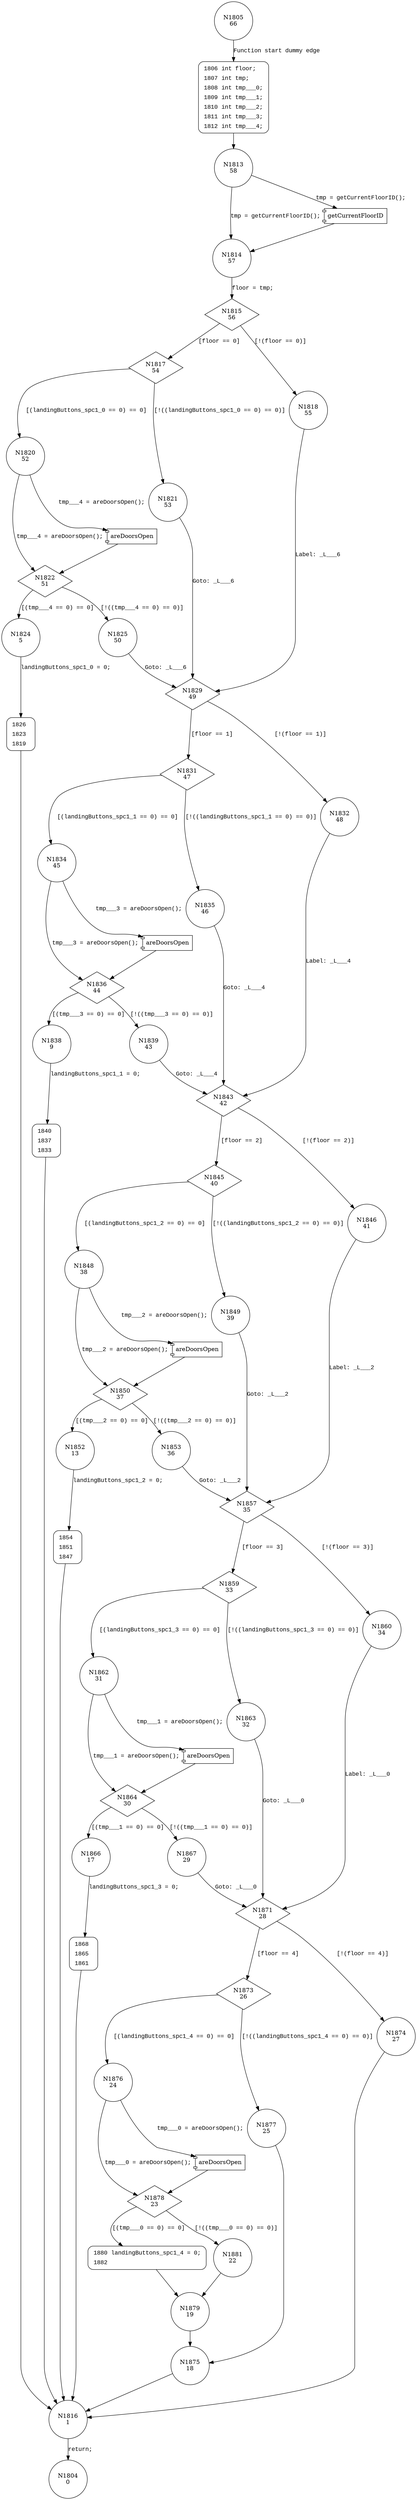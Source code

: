 digraph __utac_acc__Specification1_spec__3 {
1805 [shape="circle" label="N1805\n66"]
1806 [shape="circle" label="N1806\n65"]
1813 [shape="circle" label="N1813\n58"]
1814 [shape="circle" label="N1814\n57"]
1815 [shape="diamond" label="N1815\n56"]
1817 [shape="diamond" label="N1817\n54"]
1818 [shape="circle" label="N1818\n55"]
1829 [shape="diamond" label="N1829\n49"]
1831 [shape="diamond" label="N1831\n47"]
1832 [shape="circle" label="N1832\n48"]
1843 [shape="diamond" label="N1843\n42"]
1845 [shape="diamond" label="N1845\n40"]
1846 [shape="circle" label="N1846\n41"]
1857 [shape="diamond" label="N1857\n35"]
1859 [shape="diamond" label="N1859\n33"]
1860 [shape="circle" label="N1860\n34"]
1871 [shape="diamond" label="N1871\n28"]
1873 [shape="diamond" label="N1873\n26"]
1874 [shape="circle" label="N1874\n27"]
1816 [shape="circle" label="N1816\n1"]
1804 [shape="circle" label="N1804\n0"]
1876 [shape="circle" label="N1876\n24"]
1877 [shape="circle" label="N1877\n25"]
1875 [shape="circle" label="N1875\n18"]
1878 [shape="diamond" label="N1878\n23"]
1880 [shape="circle" label="N1880\n21"]
1881 [shape="circle" label="N1881\n22"]
1879 [shape="circle" label="N1879\n19"]
1862 [shape="circle" label="N1862\n31"]
1863 [shape="circle" label="N1863\n32"]
1864 [shape="diamond" label="N1864\n30"]
1866 [shape="circle" label="N1866\n17"]
1867 [shape="circle" label="N1867\n29"]
1868 [shape="circle" label="N1868\n16"]
1848 [shape="circle" label="N1848\n38"]
1849 [shape="circle" label="N1849\n39"]
1850 [shape="diamond" label="N1850\n37"]
1852 [shape="circle" label="N1852\n13"]
1853 [shape="circle" label="N1853\n36"]
1854 [shape="circle" label="N1854\n12"]
1834 [shape="circle" label="N1834\n45"]
1835 [shape="circle" label="N1835\n46"]
1836 [shape="diamond" label="N1836\n44"]
1838 [shape="circle" label="N1838\n9"]
1839 [shape="circle" label="N1839\n43"]
1840 [shape="circle" label="N1840\n8"]
1820 [shape="circle" label="N1820\n52"]
1821 [shape="circle" label="N1821\n53"]
1822 [shape="diamond" label="N1822\n51"]
1824 [shape="circle" label="N1824\n5"]
1825 [shape="circle" label="N1825\n50"]
1826 [shape="circle" label="N1826\n4"]
1806 [style="filled,bold" penwidth="1" fillcolor="white" fontname="Courier New" shape="Mrecord" label=<<table border="0" cellborder="0" cellpadding="3" bgcolor="white"><tr><td align="right">1806</td><td align="left">int floor;</td></tr><tr><td align="right">1807</td><td align="left">int tmp;</td></tr><tr><td align="right">1808</td><td align="left">int tmp___0;</td></tr><tr><td align="right">1809</td><td align="left">int tmp___1;</td></tr><tr><td align="right">1810</td><td align="left">int tmp___2;</td></tr><tr><td align="right">1811</td><td align="left">int tmp___3;</td></tr><tr><td align="right">1812</td><td align="left">int tmp___4;</td></tr></table>>]
1806 -> 1813[label=""]
1880 [style="filled,bold" penwidth="1" fillcolor="white" fontname="Courier New" shape="Mrecord" label=<<table border="0" cellborder="0" cellpadding="3" bgcolor="white"><tr><td align="right">1880</td><td align="left">landingButtons_spc1_4 = 0;</td></tr><tr><td align="right">1882</td><td align="left"></td></tr></table>>]
1880 -> 1879[label=""]
1868 [style="filled,bold" penwidth="1" fillcolor="white" fontname="Courier New" shape="Mrecord" label=<<table border="0" cellborder="0" cellpadding="3" bgcolor="white"><tr><td align="right">1868</td><td align="left"></td></tr><tr><td align="right">1865</td><td align="left"></td></tr><tr><td align="right">1861</td><td align="left"></td></tr></table>>]
1868 -> 1816[label=""]
1854 [style="filled,bold" penwidth="1" fillcolor="white" fontname="Courier New" shape="Mrecord" label=<<table border="0" cellborder="0" cellpadding="3" bgcolor="white"><tr><td align="right">1854</td><td align="left"></td></tr><tr><td align="right">1851</td><td align="left"></td></tr><tr><td align="right">1847</td><td align="left"></td></tr></table>>]
1854 -> 1816[label=""]
1840 [style="filled,bold" penwidth="1" fillcolor="white" fontname="Courier New" shape="Mrecord" label=<<table border="0" cellborder="0" cellpadding="3" bgcolor="white"><tr><td align="right">1840</td><td align="left"></td></tr><tr><td align="right">1837</td><td align="left"></td></tr><tr><td align="right">1833</td><td align="left"></td></tr></table>>]
1840 -> 1816[label=""]
1826 [style="filled,bold" penwidth="1" fillcolor="white" fontname="Courier New" shape="Mrecord" label=<<table border="0" cellborder="0" cellpadding="3" bgcolor="white"><tr><td align="right">1826</td><td align="left"></td></tr><tr><td align="right">1823</td><td align="left"></td></tr><tr><td align="right">1819</td><td align="left"></td></tr></table>>]
1826 -> 1816[label=""]
1805 -> 1806 [label="Function start dummy edge" fontname="Courier New"]
100188 [shape="component" label="getCurrentFloorID"]
1813 -> 100188 [label="tmp = getCurrentFloorID();" fontname="Courier New"]
100188 -> 1814 [label="" fontname="Courier New"]
1813 -> 1814 [label="tmp = getCurrentFloorID();" fontname="Courier New"]
1814 -> 1815 [label="floor = tmp;" fontname="Courier New"]
1815 -> 1817 [label="[floor == 0]" fontname="Courier New"]
1815 -> 1818 [label="[!(floor == 0)]" fontname="Courier New"]
1829 -> 1831 [label="[floor == 1]" fontname="Courier New"]
1829 -> 1832 [label="[!(floor == 1)]" fontname="Courier New"]
1843 -> 1845 [label="[floor == 2]" fontname="Courier New"]
1843 -> 1846 [label="[!(floor == 2)]" fontname="Courier New"]
1857 -> 1859 [label="[floor == 3]" fontname="Courier New"]
1857 -> 1860 [label="[!(floor == 3)]" fontname="Courier New"]
1871 -> 1873 [label="[floor == 4]" fontname="Courier New"]
1871 -> 1874 [label="[!(floor == 4)]" fontname="Courier New"]
1816 -> 1804 [label="return;" fontname="Courier New"]
1873 -> 1876 [label="[(landingButtons_spc1_4 == 0) == 0]" fontname="Courier New"]
1873 -> 1877 [label="[!((landingButtons_spc1_4 == 0) == 0)]" fontname="Courier New"]
1875 -> 1816 [label="" fontname="Courier New"]
100189 [shape="component" label="areDoorsOpen"]
1876 -> 100189 [label="tmp___0 = areDoorsOpen();" fontname="Courier New"]
100189 -> 1878 [label="" fontname="Courier New"]
1876 -> 1878 [label="tmp___0 = areDoorsOpen();" fontname="Courier New"]
1878 -> 1880 [label="[(tmp___0 == 0) == 0]" fontname="Courier New"]
1878 -> 1881 [label="[!((tmp___0 == 0) == 0)]" fontname="Courier New"]
1879 -> 1875 [label="" fontname="Courier New"]
1859 -> 1862 [label="[(landingButtons_spc1_3 == 0) == 0]" fontname="Courier New"]
1859 -> 1863 [label="[!((landingButtons_spc1_3 == 0) == 0)]" fontname="Courier New"]
100190 [shape="component" label="areDoorsOpen"]
1862 -> 100190 [label="tmp___1 = areDoorsOpen();" fontname="Courier New"]
100190 -> 1864 [label="" fontname="Courier New"]
1862 -> 1864 [label="tmp___1 = areDoorsOpen();" fontname="Courier New"]
1864 -> 1866 [label="[(tmp___1 == 0) == 0]" fontname="Courier New"]
1864 -> 1867 [label="[!((tmp___1 == 0) == 0)]" fontname="Courier New"]
1866 -> 1868 [label="landingButtons_spc1_3 = 0;" fontname="Courier New"]
1845 -> 1848 [label="[(landingButtons_spc1_2 == 0) == 0]" fontname="Courier New"]
1845 -> 1849 [label="[!((landingButtons_spc1_2 == 0) == 0)]" fontname="Courier New"]
100191 [shape="component" label="areDoorsOpen"]
1848 -> 100191 [label="tmp___2 = areDoorsOpen();" fontname="Courier New"]
100191 -> 1850 [label="" fontname="Courier New"]
1848 -> 1850 [label="tmp___2 = areDoorsOpen();" fontname="Courier New"]
1850 -> 1852 [label="[(tmp___2 == 0) == 0]" fontname="Courier New"]
1850 -> 1853 [label="[!((tmp___2 == 0) == 0)]" fontname="Courier New"]
1852 -> 1854 [label="landingButtons_spc1_2 = 0;" fontname="Courier New"]
1831 -> 1834 [label="[(landingButtons_spc1_1 == 0) == 0]" fontname="Courier New"]
1831 -> 1835 [label="[!((landingButtons_spc1_1 == 0) == 0)]" fontname="Courier New"]
100192 [shape="component" label="areDoorsOpen"]
1834 -> 100192 [label="tmp___3 = areDoorsOpen();" fontname="Courier New"]
100192 -> 1836 [label="" fontname="Courier New"]
1834 -> 1836 [label="tmp___3 = areDoorsOpen();" fontname="Courier New"]
1836 -> 1838 [label="[(tmp___3 == 0) == 0]" fontname="Courier New"]
1836 -> 1839 [label="[!((tmp___3 == 0) == 0)]" fontname="Courier New"]
1838 -> 1840 [label="landingButtons_spc1_1 = 0;" fontname="Courier New"]
1817 -> 1820 [label="[(landingButtons_spc1_0 == 0) == 0]" fontname="Courier New"]
1817 -> 1821 [label="[!((landingButtons_spc1_0 == 0) == 0)]" fontname="Courier New"]
100193 [shape="component" label="areDoorsOpen"]
1820 -> 100193 [label="tmp___4 = areDoorsOpen();" fontname="Courier New"]
100193 -> 1822 [label="" fontname="Courier New"]
1820 -> 1822 [label="tmp___4 = areDoorsOpen();" fontname="Courier New"]
1822 -> 1824 [label="[(tmp___4 == 0) == 0]" fontname="Courier New"]
1822 -> 1825 [label="[!((tmp___4 == 0) == 0)]" fontname="Courier New"]
1824 -> 1826 [label="landingButtons_spc1_0 = 0;" fontname="Courier New"]
1818 -> 1829 [label="Label: _L___6" fontname="Courier New"]
1832 -> 1843 [label="Label: _L___4" fontname="Courier New"]
1846 -> 1857 [label="Label: _L___2" fontname="Courier New"]
1860 -> 1871 [label="Label: _L___0" fontname="Courier New"]
1874 -> 1816 [label="" fontname="Courier New"]
1877 -> 1875 [label="" fontname="Courier New"]
1881 -> 1879 [label="" fontname="Courier New"]
1863 -> 1871 [label="Goto: _L___0" fontname="Courier New"]
1867 -> 1871 [label="Goto: _L___0" fontname="Courier New"]
1849 -> 1857 [label="Goto: _L___2" fontname="Courier New"]
1853 -> 1857 [label="Goto: _L___2" fontname="Courier New"]
1835 -> 1843 [label="Goto: _L___4" fontname="Courier New"]
1839 -> 1843 [label="Goto: _L___4" fontname="Courier New"]
1821 -> 1829 [label="Goto: _L___6" fontname="Courier New"]
1825 -> 1829 [label="Goto: _L___6" fontname="Courier New"]
}